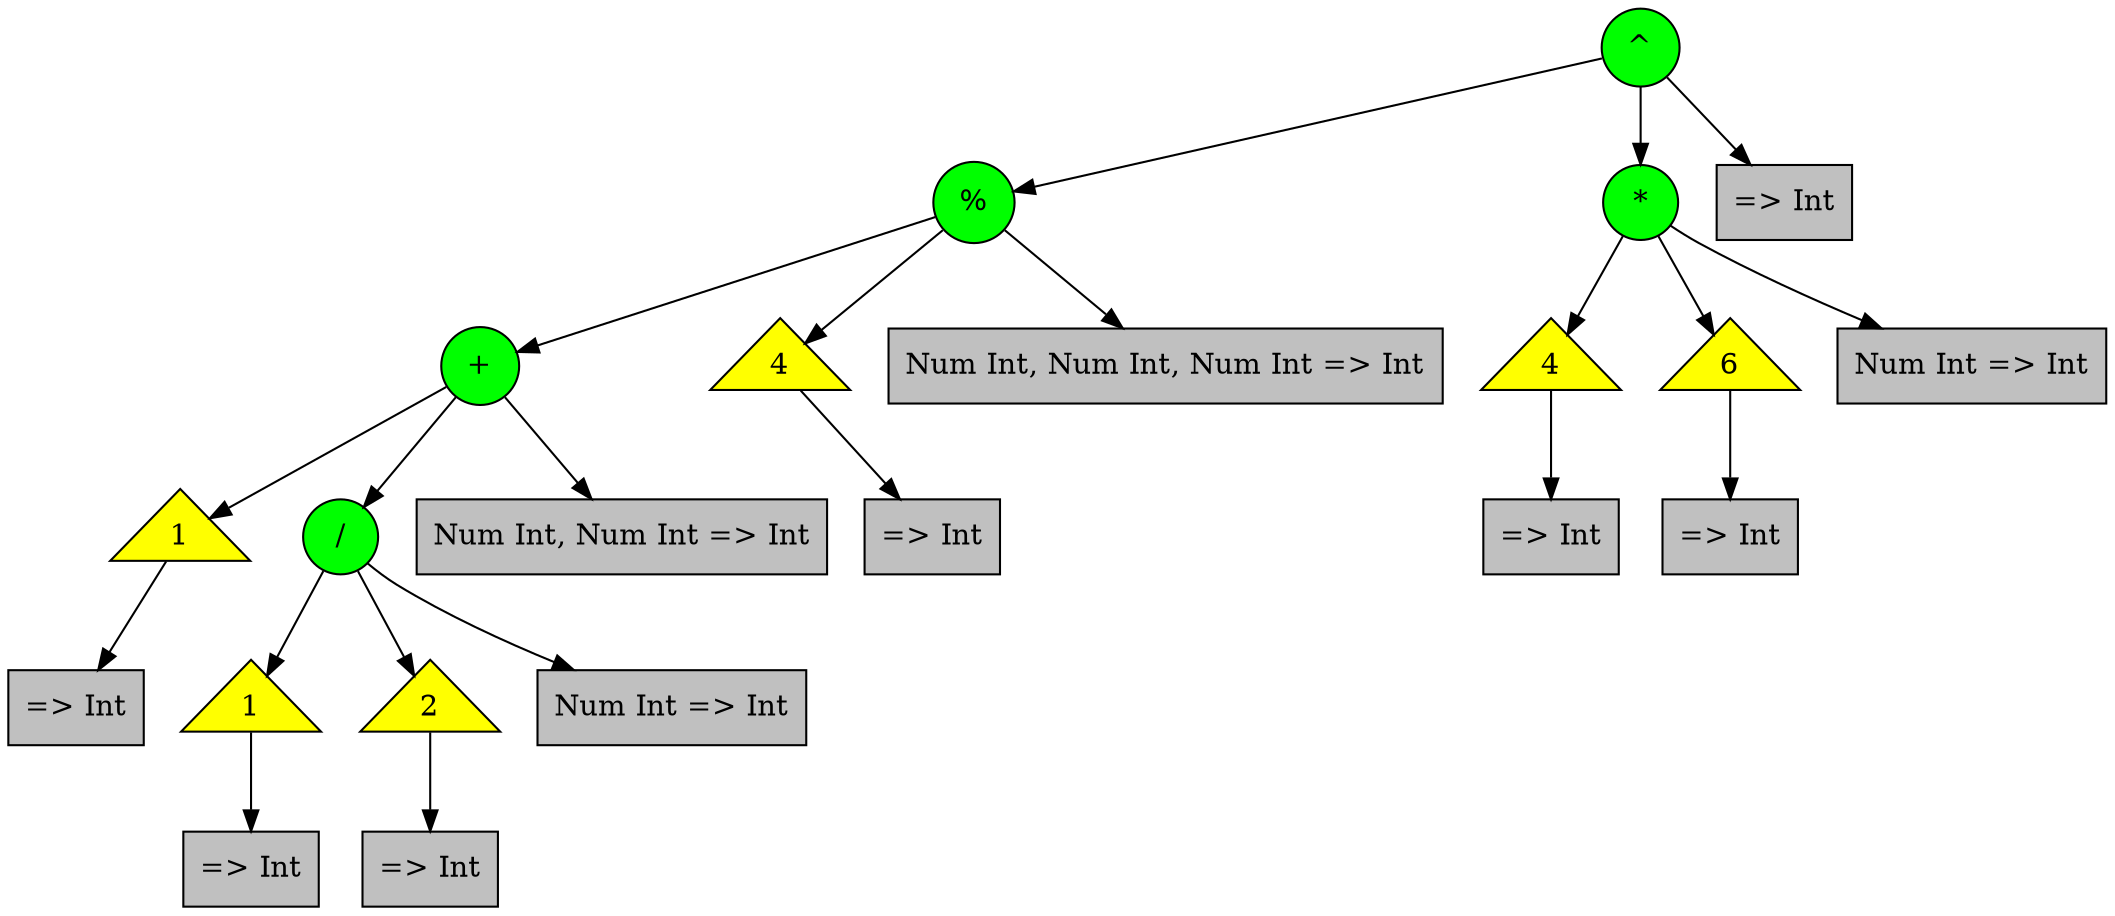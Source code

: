 digraph g {
ordering=out;n0[label="^",fillcolor=green,style=filled,shape=circle];
n1[label=" =\> Int",fillcolor=gray,style=filled,shape=record];
n2[label="%",fillcolor=green,style=filled,shape=circle];
n3[label="Num Int, Num Int, Num Int =\> Int",fillcolor=gray,style=filled,shape=record];
n4[label="+",fillcolor=green,style=filled,shape=circle];
n5[label="Num Int, Num Int =\> Int",fillcolor=gray,style=filled,shape=record];
n6[label="1",fillcolor=yellow,style=filled,shape=triangle];
n7[label=" =\> Int",fillcolor=gray,style=filled,shape=record];
n8[label="/",fillcolor=green,style=filled,shape=circle];
n9[label="Num Int =\> Int",fillcolor=gray,style=filled,shape=record];
n10[label="1",fillcolor=yellow,style=filled,shape=triangle];
n11[label=" =\> Int",fillcolor=gray,style=filled,shape=record];
n12[label="2",fillcolor=yellow,style=filled,shape=triangle];
n13[label=" =\> Int",fillcolor=gray,style=filled,shape=record];
n14[label="4",fillcolor=yellow,style=filled,shape=triangle];
n15[label=" =\> Int",fillcolor=gray,style=filled,shape=record];
n16[label="*",fillcolor=green,style=filled,shape=circle];
n17[label="Num Int =\> Int",fillcolor=gray,style=filled,shape=record];
n18[label="4",fillcolor=yellow,style=filled,shape=triangle];
n19[label=" =\> Int",fillcolor=gray,style=filled,shape=record];
n20[label="6",fillcolor=yellow,style=filled,shape=triangle];
n21[label=" =\> Int",fillcolor=gray,style=filled,shape=record];
n6 -> n7;
n10 -> n11;
n12 -> n13;
n8 -> n10;
n8 -> n12;
n8 -> n9;
n4 -> n6;
n4 -> n8;
n4 -> n5;
n14 -> n15;
n2 -> n4;
n2 -> n14;
n2 -> n3;
n18 -> n19;
n20 -> n21;
n16 -> n18;
n16 -> n20;
n16 -> n17;
n0 -> n2;
n0 -> n16;
n0 -> n1;
}
